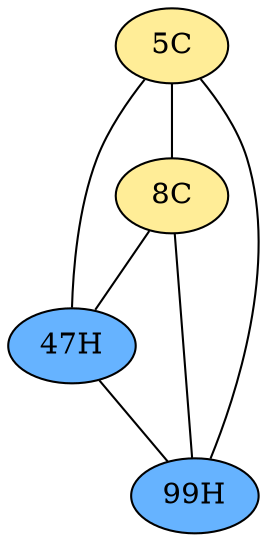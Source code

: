 // The Round Table
graph {
	"5C" [fillcolor="#FFED97" style=radial]
	"47H" [fillcolor="#66B3FF" style=radial]
	"5C" -- "47H" [penwidth=1]
	"5C" [fillcolor="#FFED97" style=radial]
	"8C" [fillcolor="#FFED97" style=radial]
	"5C" -- "8C" [penwidth=1]
	"5C" [fillcolor="#FFED97" style=radial]
	"99H" [fillcolor="#66B3FF" style=radial]
	"5C" -- "99H" [penwidth=1]
	"8C" [fillcolor="#FFED97" style=radial]
	"47H" [fillcolor="#66B3FF" style=radial]
	"8C" -- "47H" [penwidth=1]
	"8C" [fillcolor="#FFED97" style=radial]
	"99H" [fillcolor="#66B3FF" style=radial]
	"8C" -- "99H" [penwidth=1]
	"47H" [fillcolor="#66B3FF" style=radial]
	"99H" [fillcolor="#66B3FF" style=radial]
	"47H" -- "99H" [penwidth=1]
}
